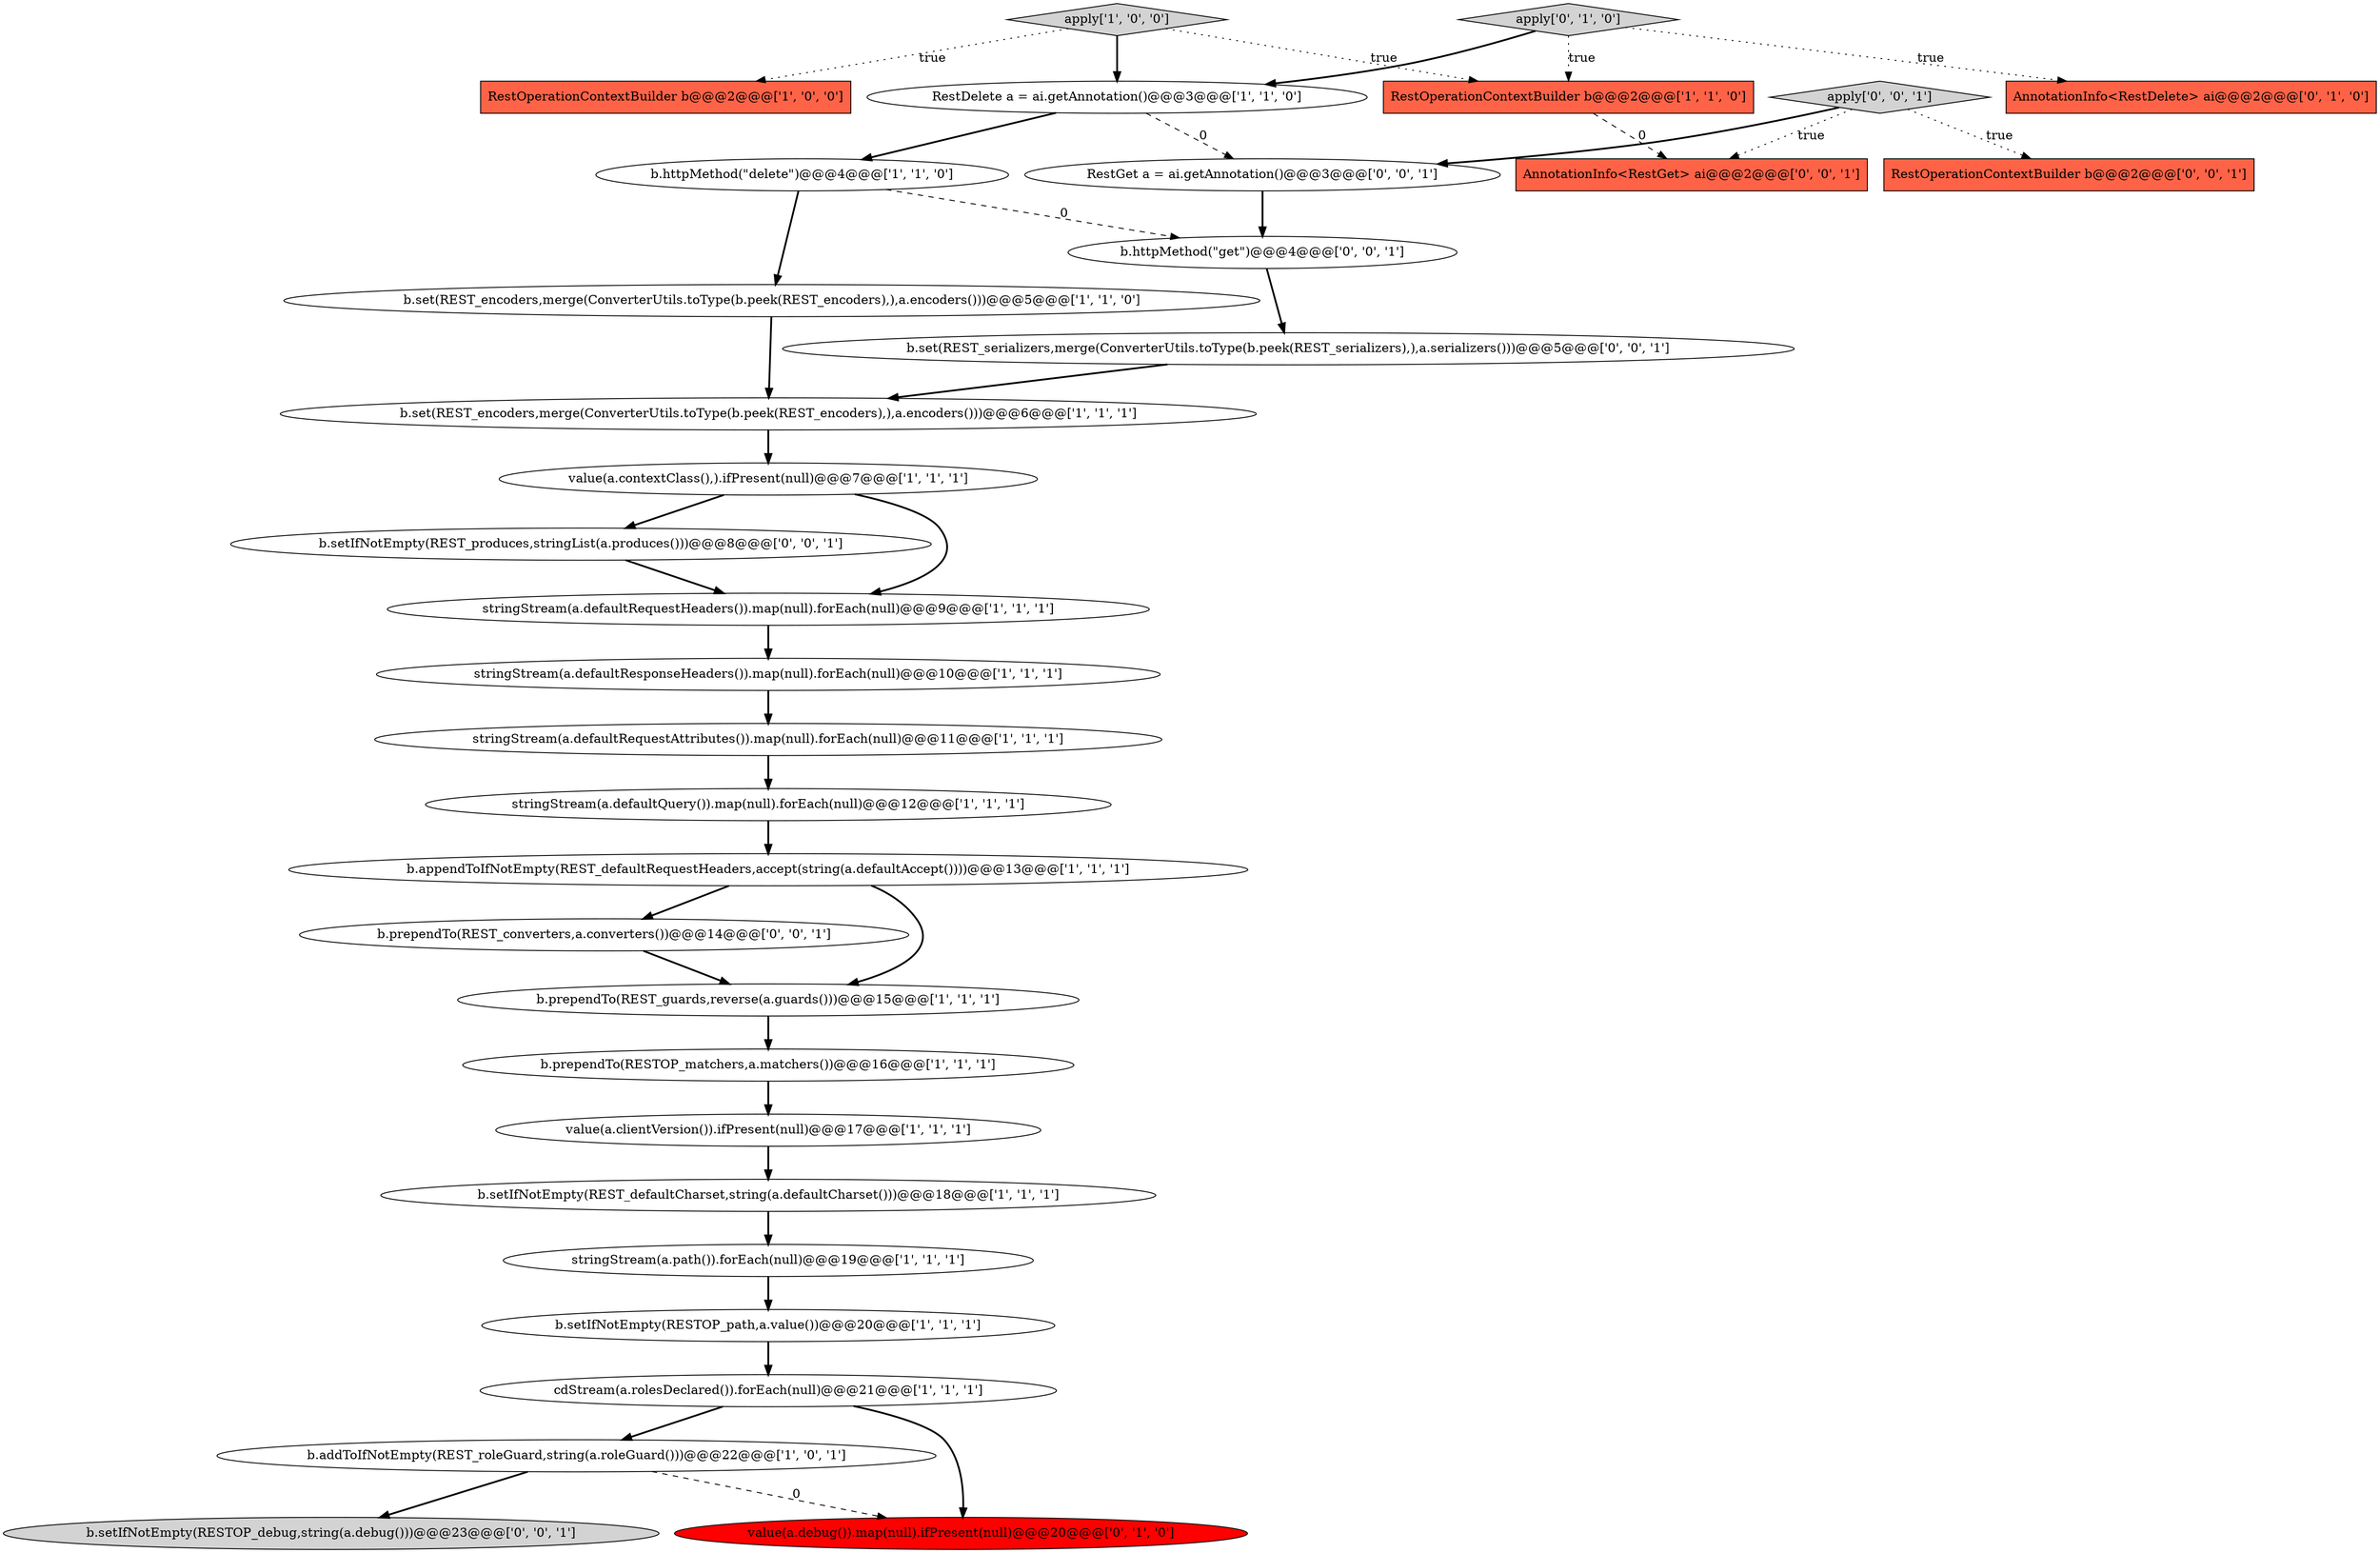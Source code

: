 digraph {
7 [style = filled, label = "b.httpMethod(\"delete\")@@@4@@@['1', '1', '0']", fillcolor = white, shape = ellipse image = "AAA0AAABBB1BBB"];
10 [style = filled, label = "b.addToIfNotEmpty(REST_roleGuard,string(a.roleGuard()))@@@22@@@['1', '0', '1']", fillcolor = white, shape = ellipse image = "AAA0AAABBB1BBB"];
0 [style = filled, label = "RestOperationContextBuilder b@@@2@@@['1', '0', '0']", fillcolor = tomato, shape = box image = "AAA0AAABBB1BBB"];
31 [style = filled, label = "AnnotationInfo<RestGet> ai@@@2@@@['0', '0', '1']", fillcolor = tomato, shape = box image = "AAA0AAABBB3BBB"];
6 [style = filled, label = "b.setIfNotEmpty(REST_defaultCharset,string(a.defaultCharset()))@@@18@@@['1', '1', '1']", fillcolor = white, shape = ellipse image = "AAA0AAABBB1BBB"];
13 [style = filled, label = "cdStream(a.rolesDeclared()).forEach(null)@@@21@@@['1', '1', '1']", fillcolor = white, shape = ellipse image = "AAA0AAABBB1BBB"];
3 [style = filled, label = "b.set(REST_encoders,merge(ConverterUtils.toType(b.peek(REST_encoders),),a.encoders()))@@@5@@@['1', '1', '0']", fillcolor = white, shape = ellipse image = "AAA0AAABBB1BBB"];
1 [style = filled, label = "stringStream(a.defaultRequestAttributes()).map(null).forEach(null)@@@11@@@['1', '1', '1']", fillcolor = white, shape = ellipse image = "AAA0AAABBB1BBB"];
28 [style = filled, label = "b.setIfNotEmpty(REST_produces,stringList(a.produces()))@@@8@@@['0', '0', '1']", fillcolor = white, shape = ellipse image = "AAA0AAABBB3BBB"];
26 [style = filled, label = "RestOperationContextBuilder b@@@2@@@['0', '0', '1']", fillcolor = tomato, shape = box image = "AAA0AAABBB3BBB"];
25 [style = filled, label = "b.httpMethod(\"get\")@@@4@@@['0', '0', '1']", fillcolor = white, shape = ellipse image = "AAA0AAABBB3BBB"];
16 [style = filled, label = "apply['1', '0', '0']", fillcolor = lightgray, shape = diamond image = "AAA0AAABBB1BBB"];
15 [style = filled, label = "stringStream(a.defaultQuery()).map(null).forEach(null)@@@12@@@['1', '1', '1']", fillcolor = white, shape = ellipse image = "AAA0AAABBB1BBB"];
19 [style = filled, label = "RestDelete a = ai.getAnnotation()@@@3@@@['1', '1', '0']", fillcolor = white, shape = ellipse image = "AAA0AAABBB1BBB"];
20 [style = filled, label = "stringStream(a.defaultRequestHeaders()).map(null).forEach(null)@@@9@@@['1', '1', '1']", fillcolor = white, shape = ellipse image = "AAA0AAABBB1BBB"];
14 [style = filled, label = "value(a.contextClass(),).ifPresent(null)@@@7@@@['1', '1', '1']", fillcolor = white, shape = ellipse image = "AAA0AAABBB1BBB"];
5 [style = filled, label = "b.prependTo(RESTOP_matchers,a.matchers())@@@16@@@['1', '1', '1']", fillcolor = white, shape = ellipse image = "AAA0AAABBB1BBB"];
17 [style = filled, label = "value(a.clientVersion()).ifPresent(null)@@@17@@@['1', '1', '1']", fillcolor = white, shape = ellipse image = "AAA0AAABBB1BBB"];
30 [style = filled, label = "b.prependTo(REST_converters,a.converters())@@@14@@@['0', '0', '1']", fillcolor = white, shape = ellipse image = "AAA0AAABBB3BBB"];
29 [style = filled, label = "RestGet a = ai.getAnnotation()@@@3@@@['0', '0', '1']", fillcolor = white, shape = ellipse image = "AAA0AAABBB3BBB"];
2 [style = filled, label = "b.appendToIfNotEmpty(REST_defaultRequestHeaders,accept(string(a.defaultAccept())))@@@13@@@['1', '1', '1']", fillcolor = white, shape = ellipse image = "AAA0AAABBB1BBB"];
23 [style = filled, label = "value(a.debug()).map(null).ifPresent(null)@@@20@@@['0', '1', '0']", fillcolor = red, shape = ellipse image = "AAA1AAABBB2BBB"];
24 [style = filled, label = "b.setIfNotEmpty(RESTOP_debug,string(a.debug()))@@@23@@@['0', '0', '1']", fillcolor = lightgray, shape = ellipse image = "AAA0AAABBB3BBB"];
21 [style = filled, label = "AnnotationInfo<RestDelete> ai@@@2@@@['0', '1', '0']", fillcolor = tomato, shape = box image = "AAA0AAABBB2BBB"];
32 [style = filled, label = "b.set(REST_serializers,merge(ConverterUtils.toType(b.peek(REST_serializers),),a.serializers()))@@@5@@@['0', '0', '1']", fillcolor = white, shape = ellipse image = "AAA0AAABBB3BBB"];
22 [style = filled, label = "apply['0', '1', '0']", fillcolor = lightgray, shape = diamond image = "AAA0AAABBB2BBB"];
8 [style = filled, label = "stringStream(a.defaultResponseHeaders()).map(null).forEach(null)@@@10@@@['1', '1', '1']", fillcolor = white, shape = ellipse image = "AAA0AAABBB1BBB"];
18 [style = filled, label = "b.setIfNotEmpty(RESTOP_path,a.value())@@@20@@@['1', '1', '1']", fillcolor = white, shape = ellipse image = "AAA0AAABBB1BBB"];
4 [style = filled, label = "stringStream(a.path()).forEach(null)@@@19@@@['1', '1', '1']", fillcolor = white, shape = ellipse image = "AAA0AAABBB1BBB"];
27 [style = filled, label = "apply['0', '0', '1']", fillcolor = lightgray, shape = diamond image = "AAA0AAABBB3BBB"];
9 [style = filled, label = "RestOperationContextBuilder b@@@2@@@['1', '1', '0']", fillcolor = tomato, shape = box image = "AAA0AAABBB1BBB"];
12 [style = filled, label = "b.prependTo(REST_guards,reverse(a.guards()))@@@15@@@['1', '1', '1']", fillcolor = white, shape = ellipse image = "AAA0AAABBB1BBB"];
11 [style = filled, label = "b.set(REST_encoders,merge(ConverterUtils.toType(b.peek(REST_encoders),),a.encoders()))@@@6@@@['1', '1', '1']", fillcolor = white, shape = ellipse image = "AAA0AAABBB1BBB"];
22->21 [style = dotted, label="true"];
13->10 [style = bold, label=""];
15->2 [style = bold, label=""];
16->9 [style = dotted, label="true"];
12->5 [style = bold, label=""];
22->19 [style = bold, label=""];
11->14 [style = bold, label=""];
17->6 [style = bold, label=""];
28->20 [style = bold, label=""];
10->24 [style = bold, label=""];
27->26 [style = dotted, label="true"];
1->15 [style = bold, label=""];
3->11 [style = bold, label=""];
25->32 [style = bold, label=""];
19->29 [style = dashed, label="0"];
29->25 [style = bold, label=""];
14->28 [style = bold, label=""];
4->18 [style = bold, label=""];
16->19 [style = bold, label=""];
5->17 [style = bold, label=""];
7->3 [style = bold, label=""];
2->12 [style = bold, label=""];
8->1 [style = bold, label=""];
6->4 [style = bold, label=""];
20->8 [style = bold, label=""];
30->12 [style = bold, label=""];
9->31 [style = dashed, label="0"];
16->0 [style = dotted, label="true"];
27->31 [style = dotted, label="true"];
13->23 [style = bold, label=""];
18->13 [style = bold, label=""];
7->25 [style = dashed, label="0"];
27->29 [style = bold, label=""];
22->9 [style = dotted, label="true"];
2->30 [style = bold, label=""];
32->11 [style = bold, label=""];
19->7 [style = bold, label=""];
10->23 [style = dashed, label="0"];
14->20 [style = bold, label=""];
}
